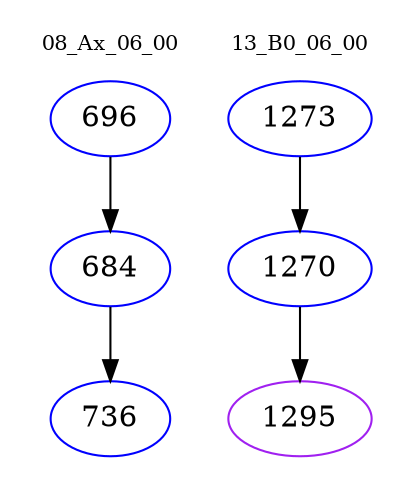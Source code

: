 digraph{
subgraph cluster_0 {
color = white
label = "08_Ax_06_00";
fontsize=10;
T0_696 [label="696", color="blue"]
T0_696 -> T0_684 [color="black"]
T0_684 [label="684", color="blue"]
T0_684 -> T0_736 [color="black"]
T0_736 [label="736", color="blue"]
}
subgraph cluster_1 {
color = white
label = "13_B0_06_00";
fontsize=10;
T1_1273 [label="1273", color="blue"]
T1_1273 -> T1_1270 [color="black"]
T1_1270 [label="1270", color="blue"]
T1_1270 -> T1_1295 [color="black"]
T1_1295 [label="1295", color="purple"]
}
}
